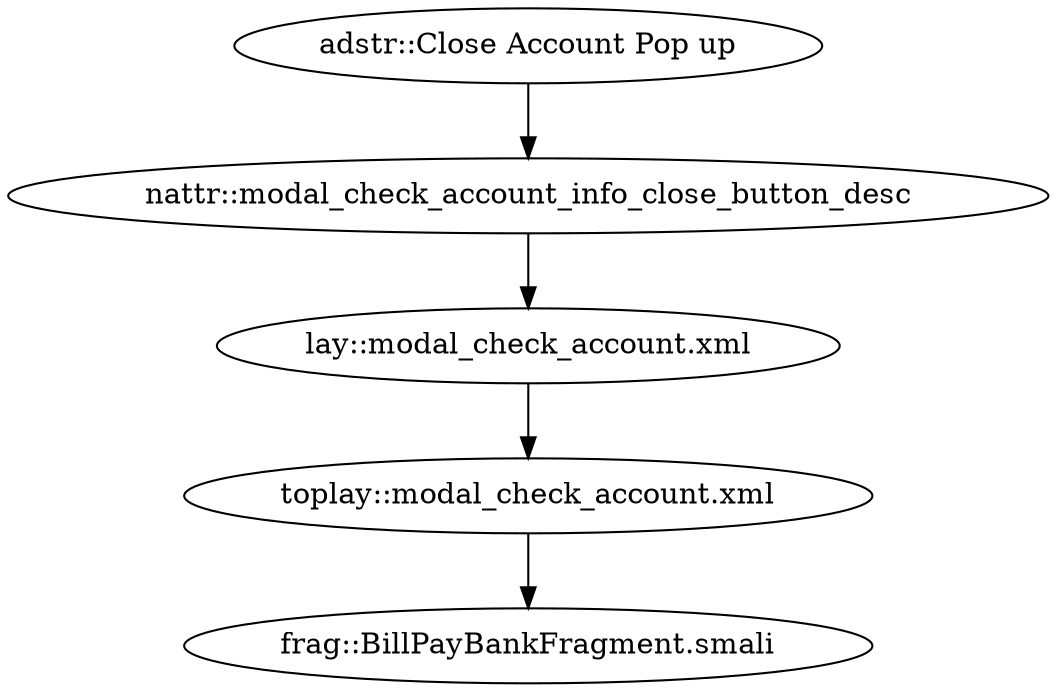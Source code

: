 digraph G {
"adstr::Close Account Pop up" -> "nattr::modal_check_account_info_close_button_desc"
"nattr::modal_check_account_info_close_button_desc" -> "lay::modal_check_account.xml"
"lay::modal_check_account.xml" -> "toplay::modal_check_account.xml"
"toplay::modal_check_account.xml" -> "frag::BillPayBankFragment.smali"
}
